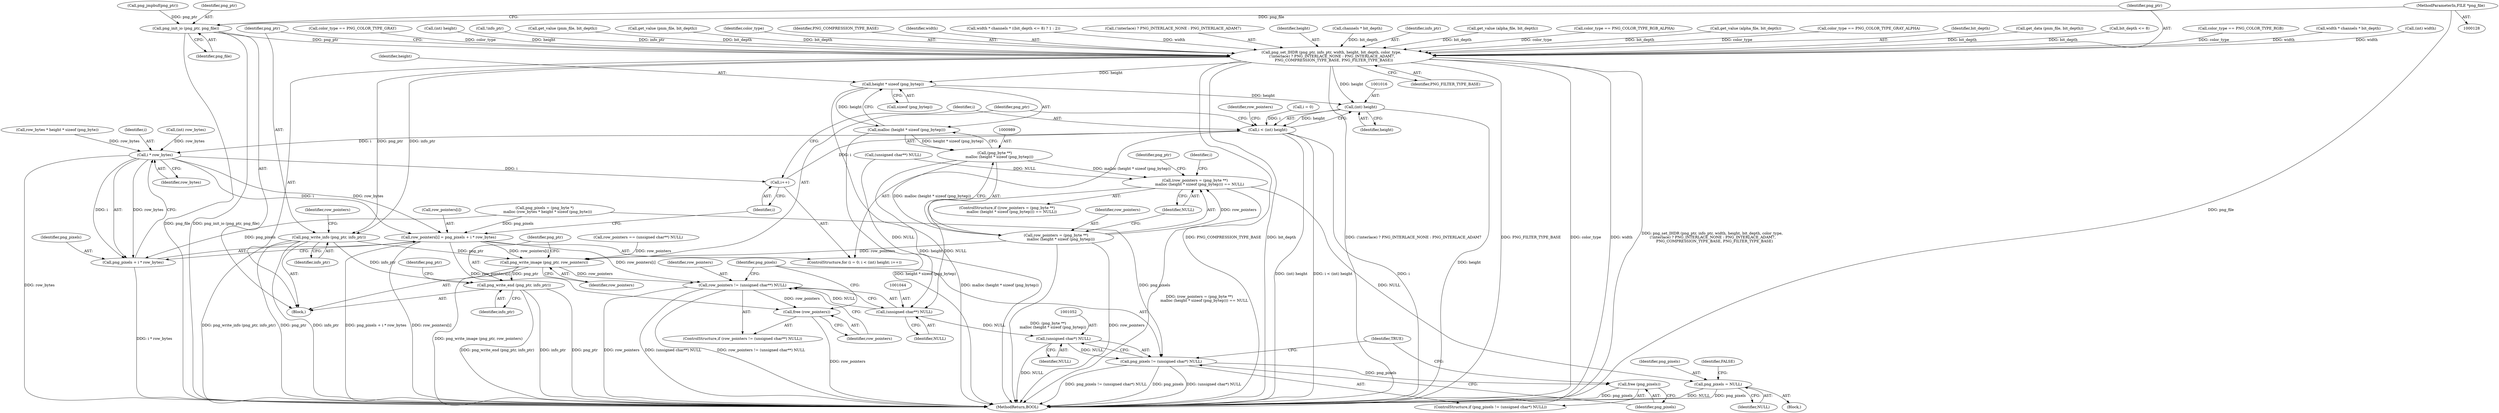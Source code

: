 digraph "0_Android_9d4853418ab2f754c2b63e091c29c5529b8b86ca_159@pointer" {
"1000130" [label="(MethodParameterIn,FILE *png_file)"];
"1000957" [label="(Call,png_init_io (png_ptr, png_file))"];
"1000960" [label="(Call,png_set_IHDR (png_ptr, info_ptr, width, height, bit_depth, color_type,\n (!interlace) ? PNG_INTERLACE_NONE : PNG_INTERLACE_ADAM7,\n    PNG_COMPRESSION_TYPE_BASE, PNG_FILTER_TYPE_BASE))"];
"1000974" [label="(Call,png_write_info (png_ptr, info_ptr))"];
"1001029" [label="(Call,png_write_image (png_ptr, row_pointers))"];
"1001032" [label="(Call,png_write_end (png_ptr, info_ptr))"];
"1001041" [label="(Call,row_pointers != (unsigned char**) NULL)"];
"1001046" [label="(Call,free (row_pointers))"];
"1000991" [label="(Call,height * sizeof (png_bytep))"];
"1000990" [label="(Call,malloc (height * sizeof (png_bytep)))"];
"1000988" [label="(Call,(png_byte **)\n        malloc (height * sizeof (png_bytep)))"];
"1000985" [label="(Call,(row_pointers = (png_byte **)\n        malloc (height * sizeof (png_bytep))) == NULL)"];
"1001004" [label="(Call,png_pixels = NULL)"];
"1001043" [label="(Call,(unsigned char**) NULL)"];
"1001051" [label="(Call,(unsigned char*) NULL)"];
"1001049" [label="(Call,png_pixels != (unsigned char*) NULL)"];
"1001054" [label="(Call,free (png_pixels))"];
"1000986" [label="(Call,row_pointers = (png_byte **)\n        malloc (height * sizeof (png_bytep)))"];
"1001015" [label="(Call,(int) height)"];
"1001013" [label="(Call,i < (int) height)"];
"1001026" [label="(Call,i * row_bytes)"];
"1001018" [label="(Call,i++)"];
"1001020" [label="(Call,row_pointers[i] = png_pixels + i * row_bytes)"];
"1001024" [label="(Call,png_pixels + i * row_bytes)"];
"1000796" [label="(Call,get_data (pnm_file, bit_depth))"];
"1000707" [label="(Call,bit_depth <= 8)"];
"1001004" [label="(Call,png_pixels = NULL)"];
"1001005" [label="(Identifier,png_pixels)"];
"1001046" [label="(Call,free (row_pointers))"];
"1000961" [label="(Identifier,png_ptr)"];
"1001051" [label="(Call,(unsigned char*) NULL)"];
"1001043" [label="(Call,(unsigned char**) NULL)"];
"1000958" [label="(Identifier,png_ptr)"];
"1000959" [label="(Identifier,png_file)"];
"1001041" [label="(Call,row_pointers != (unsigned char**) NULL)"];
"1000942" [label="(Call,png_jmpbuf(png_ptr))"];
"1000960" [label="(Call,png_set_IHDR (png_ptr, info_ptr, width, height, bit_depth, color_type,\n (!interlace) ? PNG_INTERLACE_NONE : PNG_INTERLACE_ADAM7,\n    PNG_COMPRESSION_TYPE_BASE, PNG_FILTER_TYPE_BASE))"];
"1000661" [label="(Call,color_type == PNG_COLOR_TYPE_RGB)"];
"1001057" [label="(Identifier,TRUE)"];
"1000692" [label="(Call,width * channels * bit_depth)"];
"1000980" [label="(Call,(unsigned char**) NULL)"];
"1001014" [label="(Identifier,i)"];
"1001006" [label="(Identifier,NULL)"];
"1000993" [label="(Call,sizeof (png_bytep))"];
"1001025" [label="(Identifier,png_pixels)"];
"1000976" [label="(Identifier,info_ptr)"];
"1001034" [label="(Identifier,info_ptr)"];
"1000714" [label="(Call,png_pixels = (png_byte *)\n     malloc (row_bytes * height * sizeof (png_byte)))"];
"1001053" [label="(Identifier,NULL)"];
"1000772" [label="(Call,(int) width)"];
"1000645" [label="(Call,color_type == PNG_COLOR_TYPE_GRAY)"];
"1001010" [label="(Call,i = 0)"];
"1000737" [label="(Call,(int) height)"];
"1001017" [label="(Identifier,height)"];
"1000130" [label="(MethodParameterIn,FILE *png_file)"];
"1000991" [label="(Call,height * sizeof (png_bytep))"];
"1001047" [label="(Identifier,row_pointers)"];
"1000915" [label="(Call,!info_ptr)"];
"1000988" [label="(Call,(png_byte **)\n        malloc (height * sizeof (png_bytep)))"];
"1000134" [label="(Block,)"];
"1000815" [label="(Call,get_value (pnm_file, bit_depth))"];
"1000973" [label="(Identifier,PNG_FILTER_TYPE_BASE)"];
"1001033" [label="(Identifier,png_ptr)"];
"1001048" [label="(ControlStructure,if (png_pixels != (unsigned char*) NULL))"];
"1000808" [label="(Call,get_value (pnm_file, bit_depth))"];
"1001011" [label="(Identifier,i)"];
"1001027" [label="(Identifier,i)"];
"1000987" [label="(Identifier,row_pointers)"];
"1001050" [label="(Identifier,png_pixels)"];
"1000978" [label="(Call,row_pointers == (unsigned char**) NULL)"];
"1000986" [label="(Call,row_pointers = (png_byte **)\n        malloc (height * sizeof (png_bytep)))"];
"1001018" [label="(Call,i++)"];
"1001008" [label="(Identifier,FALSE)"];
"1001026" [label="(Call,i * row_bytes)"];
"1000975" [label="(Identifier,png_ptr)"];
"1001015" [label="(Call,(int) height)"];
"1000966" [label="(Identifier,color_type)"];
"1000972" [label="(Identifier,PNG_COMPRESSION_TYPE_BASE)"];
"1000963" [label="(Identifier,width)"];
"1001009" [label="(ControlStructure,for (i = 0; i < (int) height; i++))"];
"1000702" [label="(Call,width * channels * ((bit_depth <= 8) ? 1 : 2))"];
"1000999" [label="(Identifier,png_ptr)"];
"1001042" [label="(Identifier,row_pointers)"];
"1001021" [label="(Call,row_pointers[i])"];
"1001030" [label="(Identifier,png_ptr)"];
"1000992" [label="(Identifier,height)"];
"1000990" [label="(Call,malloc (height * sizeof (png_bytep)))"];
"1001029" [label="(Call,png_write_image (png_ptr, row_pointers))"];
"1001024" [label="(Call,png_pixels + i * row_bytes)"];
"1001013" [label="(Call,i < (int) height)"];
"1001019" [label="(Identifier,i)"];
"1001020" [label="(Call,row_pointers[i] = png_pixels + i * row_bytes)"];
"1000985" [label="(Call,(row_pointers = (png_byte **)\n        malloc (height * sizeof (png_bytep))) == NULL)"];
"1000752" [label="(Call,(int) row_bytes)"];
"1000996" [label="(Block,)"];
"1000719" [label="(Call,row_bytes * height * sizeof (png_byte))"];
"1000967" [label="(Call,(!interlace) ? PNG_INTERLACE_NONE : PNG_INTERLACE_ADAM7)"];
"1001055" [label="(Identifier,png_pixels)"];
"1001049" [label="(Call,png_pixels != (unsigned char*) NULL)"];
"1001028" [label="(Identifier,row_bytes)"];
"1001058" [label="(MethodReturn,BOOL)"];
"1000964" [label="(Identifier,height)"];
"1000694" [label="(Call,channels * bit_depth)"];
"1001037" [label="(Identifier,png_ptr)"];
"1000962" [label="(Identifier,info_ptr)"];
"1001031" [label="(Identifier,row_pointers)"];
"1000861" [label="(Call,get_value (alpha_file, bit_depth))"];
"1001022" [label="(Identifier,row_pointers)"];
"1000974" [label="(Call,png_write_info (png_ptr, info_ptr))"];
"1000957" [label="(Call,png_init_io (png_ptr, png_file))"];
"1000669" [label="(Call,color_type == PNG_COLOR_TYPE_RGB_ALPHA)"];
"1000995" [label="(Identifier,NULL)"];
"1000868" [label="(Call,get_value (alpha_file, bit_depth))"];
"1000984" [label="(ControlStructure,if ((row_pointers = (png_byte **)\n        malloc (height * sizeof (png_bytep))) == NULL))"];
"1001032" [label="(Call,png_write_end (png_ptr, info_ptr))"];
"1000653" [label="(Call,color_type == PNG_COLOR_TYPE_GRAY_ALPHA)"];
"1001054" [label="(Call,free (png_pixels))"];
"1000965" [label="(Identifier,bit_depth)"];
"1001040" [label="(ControlStructure,if (row_pointers != (unsigned char**) NULL))"];
"1000979" [label="(Identifier,row_pointers)"];
"1001045" [label="(Identifier,NULL)"];
"1000130" -> "1000128"  [label="AST: "];
"1000130" -> "1001058"  [label="DDG: png_file"];
"1000130" -> "1000957"  [label="DDG: png_file"];
"1000957" -> "1000134"  [label="AST: "];
"1000957" -> "1000959"  [label="CFG: "];
"1000958" -> "1000957"  [label="AST: "];
"1000959" -> "1000957"  [label="AST: "];
"1000961" -> "1000957"  [label="CFG: "];
"1000957" -> "1001058"  [label="DDG: png_init_io (png_ptr, png_file)"];
"1000957" -> "1001058"  [label="DDG: png_file"];
"1000942" -> "1000957"  [label="DDG: png_ptr"];
"1000957" -> "1000960"  [label="DDG: png_ptr"];
"1000960" -> "1000134"  [label="AST: "];
"1000960" -> "1000973"  [label="CFG: "];
"1000961" -> "1000960"  [label="AST: "];
"1000962" -> "1000960"  [label="AST: "];
"1000963" -> "1000960"  [label="AST: "];
"1000964" -> "1000960"  [label="AST: "];
"1000965" -> "1000960"  [label="AST: "];
"1000966" -> "1000960"  [label="AST: "];
"1000967" -> "1000960"  [label="AST: "];
"1000972" -> "1000960"  [label="AST: "];
"1000973" -> "1000960"  [label="AST: "];
"1000975" -> "1000960"  [label="CFG: "];
"1000960" -> "1001058"  [label="DDG: PNG_COMPRESSION_TYPE_BASE"];
"1000960" -> "1001058"  [label="DDG: bit_depth"];
"1000960" -> "1001058"  [label="DDG: (!interlace) ? PNG_INTERLACE_NONE : PNG_INTERLACE_ADAM7"];
"1000960" -> "1001058"  [label="DDG: PNG_FILTER_TYPE_BASE"];
"1000960" -> "1001058"  [label="DDG: color_type"];
"1000960" -> "1001058"  [label="DDG: width"];
"1000960" -> "1001058"  [label="DDG: png_set_IHDR (png_ptr, info_ptr, width, height, bit_depth, color_type,\n (!interlace) ? PNG_INTERLACE_NONE : PNG_INTERLACE_ADAM7,\n    PNG_COMPRESSION_TYPE_BASE, PNG_FILTER_TYPE_BASE)"];
"1000915" -> "1000960"  [label="DDG: info_ptr"];
"1000692" -> "1000960"  [label="DDG: width"];
"1000772" -> "1000960"  [label="DDG: width"];
"1000702" -> "1000960"  [label="DDG: width"];
"1000737" -> "1000960"  [label="DDG: height"];
"1000808" -> "1000960"  [label="DDG: bit_depth"];
"1000694" -> "1000960"  [label="DDG: bit_depth"];
"1000868" -> "1000960"  [label="DDG: bit_depth"];
"1000861" -> "1000960"  [label="DDG: bit_depth"];
"1000796" -> "1000960"  [label="DDG: bit_depth"];
"1000815" -> "1000960"  [label="DDG: bit_depth"];
"1000707" -> "1000960"  [label="DDG: bit_depth"];
"1000645" -> "1000960"  [label="DDG: color_type"];
"1000661" -> "1000960"  [label="DDG: color_type"];
"1000669" -> "1000960"  [label="DDG: color_type"];
"1000653" -> "1000960"  [label="DDG: color_type"];
"1000960" -> "1000974"  [label="DDG: png_ptr"];
"1000960" -> "1000974"  [label="DDG: info_ptr"];
"1000960" -> "1000991"  [label="DDG: height"];
"1000960" -> "1001015"  [label="DDG: height"];
"1000974" -> "1000134"  [label="AST: "];
"1000974" -> "1000976"  [label="CFG: "];
"1000975" -> "1000974"  [label="AST: "];
"1000976" -> "1000974"  [label="AST: "];
"1000979" -> "1000974"  [label="CFG: "];
"1000974" -> "1001058"  [label="DDG: png_write_info (png_ptr, info_ptr)"];
"1000974" -> "1001058"  [label="DDG: png_ptr"];
"1000974" -> "1001058"  [label="DDG: info_ptr"];
"1000974" -> "1001029"  [label="DDG: png_ptr"];
"1000974" -> "1001032"  [label="DDG: info_ptr"];
"1001029" -> "1000134"  [label="AST: "];
"1001029" -> "1001031"  [label="CFG: "];
"1001030" -> "1001029"  [label="AST: "];
"1001031" -> "1001029"  [label="AST: "];
"1001033" -> "1001029"  [label="CFG: "];
"1001029" -> "1001058"  [label="DDG: png_write_image (png_ptr, row_pointers)"];
"1001020" -> "1001029"  [label="DDG: row_pointers[i]"];
"1000978" -> "1001029"  [label="DDG: row_pointers"];
"1000986" -> "1001029"  [label="DDG: row_pointers"];
"1001029" -> "1001032"  [label="DDG: png_ptr"];
"1001029" -> "1001041"  [label="DDG: row_pointers"];
"1001032" -> "1000134"  [label="AST: "];
"1001032" -> "1001034"  [label="CFG: "];
"1001033" -> "1001032"  [label="AST: "];
"1001034" -> "1001032"  [label="AST: "];
"1001037" -> "1001032"  [label="CFG: "];
"1001032" -> "1001058"  [label="DDG: png_ptr"];
"1001032" -> "1001058"  [label="DDG: png_write_end (png_ptr, info_ptr)"];
"1001032" -> "1001058"  [label="DDG: info_ptr"];
"1001041" -> "1001040"  [label="AST: "];
"1001041" -> "1001043"  [label="CFG: "];
"1001042" -> "1001041"  [label="AST: "];
"1001043" -> "1001041"  [label="AST: "];
"1001047" -> "1001041"  [label="CFG: "];
"1001050" -> "1001041"  [label="CFG: "];
"1001041" -> "1001058"  [label="DDG: row_pointers != (unsigned char**) NULL"];
"1001041" -> "1001058"  [label="DDG: row_pointers"];
"1001041" -> "1001058"  [label="DDG: (unsigned char**) NULL"];
"1001020" -> "1001041"  [label="DDG: row_pointers[i]"];
"1001043" -> "1001041"  [label="DDG: NULL"];
"1001041" -> "1001046"  [label="DDG: row_pointers"];
"1001046" -> "1001040"  [label="AST: "];
"1001046" -> "1001047"  [label="CFG: "];
"1001047" -> "1001046"  [label="AST: "];
"1001050" -> "1001046"  [label="CFG: "];
"1001046" -> "1001058"  [label="DDG: row_pointers"];
"1001020" -> "1001046"  [label="DDG: row_pointers[i]"];
"1000991" -> "1000990"  [label="AST: "];
"1000991" -> "1000993"  [label="CFG: "];
"1000992" -> "1000991"  [label="AST: "];
"1000993" -> "1000991"  [label="AST: "];
"1000990" -> "1000991"  [label="CFG: "];
"1000991" -> "1001058"  [label="DDG: height"];
"1000991" -> "1000990"  [label="DDG: height"];
"1000991" -> "1001015"  [label="DDG: height"];
"1000990" -> "1000988"  [label="AST: "];
"1000988" -> "1000990"  [label="CFG: "];
"1000990" -> "1001058"  [label="DDG: height * sizeof (png_bytep)"];
"1000990" -> "1000988"  [label="DDG: height * sizeof (png_bytep)"];
"1000988" -> "1000986"  [label="AST: "];
"1000989" -> "1000988"  [label="AST: "];
"1000986" -> "1000988"  [label="CFG: "];
"1000988" -> "1001058"  [label="DDG: malloc (height * sizeof (png_bytep))"];
"1000988" -> "1000985"  [label="DDG: malloc (height * sizeof (png_bytep))"];
"1000988" -> "1000986"  [label="DDG: malloc (height * sizeof (png_bytep))"];
"1000985" -> "1000984"  [label="AST: "];
"1000985" -> "1000995"  [label="CFG: "];
"1000986" -> "1000985"  [label="AST: "];
"1000995" -> "1000985"  [label="AST: "];
"1000999" -> "1000985"  [label="CFG: "];
"1001011" -> "1000985"  [label="CFG: "];
"1000985" -> "1001058"  [label="DDG: (row_pointers = (png_byte **)\n        malloc (height * sizeof (png_bytep))) == NULL"];
"1000986" -> "1000985"  [label="DDG: row_pointers"];
"1000980" -> "1000985"  [label="DDG: NULL"];
"1000985" -> "1001004"  [label="DDG: NULL"];
"1000985" -> "1001043"  [label="DDG: NULL"];
"1001004" -> "1000996"  [label="AST: "];
"1001004" -> "1001006"  [label="CFG: "];
"1001005" -> "1001004"  [label="AST: "];
"1001006" -> "1001004"  [label="AST: "];
"1001008" -> "1001004"  [label="CFG: "];
"1001004" -> "1001058"  [label="DDG: png_pixels"];
"1001004" -> "1001058"  [label="DDG: NULL"];
"1001043" -> "1001045"  [label="CFG: "];
"1001044" -> "1001043"  [label="AST: "];
"1001045" -> "1001043"  [label="AST: "];
"1000980" -> "1001043"  [label="DDG: NULL"];
"1001043" -> "1001051"  [label="DDG: NULL"];
"1001051" -> "1001049"  [label="AST: "];
"1001051" -> "1001053"  [label="CFG: "];
"1001052" -> "1001051"  [label="AST: "];
"1001053" -> "1001051"  [label="AST: "];
"1001049" -> "1001051"  [label="CFG: "];
"1001051" -> "1001058"  [label="DDG: NULL"];
"1001051" -> "1001049"  [label="DDG: NULL"];
"1001049" -> "1001048"  [label="AST: "];
"1001050" -> "1001049"  [label="AST: "];
"1001055" -> "1001049"  [label="CFG: "];
"1001057" -> "1001049"  [label="CFG: "];
"1001049" -> "1001058"  [label="DDG: (unsigned char*) NULL"];
"1001049" -> "1001058"  [label="DDG: png_pixels != (unsigned char*) NULL"];
"1001049" -> "1001058"  [label="DDG: png_pixels"];
"1000714" -> "1001049"  [label="DDG: png_pixels"];
"1001049" -> "1001054"  [label="DDG: png_pixels"];
"1001054" -> "1001048"  [label="AST: "];
"1001054" -> "1001055"  [label="CFG: "];
"1001055" -> "1001054"  [label="AST: "];
"1001057" -> "1001054"  [label="CFG: "];
"1001054" -> "1001058"  [label="DDG: png_pixels"];
"1000987" -> "1000986"  [label="AST: "];
"1000995" -> "1000986"  [label="CFG: "];
"1000986" -> "1001058"  [label="DDG: (png_byte **)\n        malloc (height * sizeof (png_bytep))"];
"1000986" -> "1001058"  [label="DDG: row_pointers"];
"1001015" -> "1001013"  [label="AST: "];
"1001015" -> "1001017"  [label="CFG: "];
"1001016" -> "1001015"  [label="AST: "];
"1001017" -> "1001015"  [label="AST: "];
"1001013" -> "1001015"  [label="CFG: "];
"1001015" -> "1001058"  [label="DDG: height"];
"1001015" -> "1001013"  [label="DDG: height"];
"1001013" -> "1001009"  [label="AST: "];
"1001014" -> "1001013"  [label="AST: "];
"1001022" -> "1001013"  [label="CFG: "];
"1001030" -> "1001013"  [label="CFG: "];
"1001013" -> "1001058"  [label="DDG: (int) height"];
"1001013" -> "1001058"  [label="DDG: i < (int) height"];
"1001013" -> "1001058"  [label="DDG: i"];
"1001018" -> "1001013"  [label="DDG: i"];
"1001010" -> "1001013"  [label="DDG: i"];
"1001013" -> "1001026"  [label="DDG: i"];
"1001026" -> "1001024"  [label="AST: "];
"1001026" -> "1001028"  [label="CFG: "];
"1001027" -> "1001026"  [label="AST: "];
"1001028" -> "1001026"  [label="AST: "];
"1001024" -> "1001026"  [label="CFG: "];
"1001026" -> "1001058"  [label="DDG: row_bytes"];
"1001026" -> "1001018"  [label="DDG: i"];
"1001026" -> "1001020"  [label="DDG: i"];
"1001026" -> "1001020"  [label="DDG: row_bytes"];
"1001026" -> "1001024"  [label="DDG: i"];
"1001026" -> "1001024"  [label="DDG: row_bytes"];
"1000752" -> "1001026"  [label="DDG: row_bytes"];
"1000719" -> "1001026"  [label="DDG: row_bytes"];
"1001018" -> "1001009"  [label="AST: "];
"1001018" -> "1001019"  [label="CFG: "];
"1001019" -> "1001018"  [label="AST: "];
"1001014" -> "1001018"  [label="CFG: "];
"1001020" -> "1001009"  [label="AST: "];
"1001020" -> "1001024"  [label="CFG: "];
"1001021" -> "1001020"  [label="AST: "];
"1001024" -> "1001020"  [label="AST: "];
"1001019" -> "1001020"  [label="CFG: "];
"1001020" -> "1001058"  [label="DDG: png_pixels + i * row_bytes"];
"1001020" -> "1001058"  [label="DDG: row_pointers[i]"];
"1000714" -> "1001020"  [label="DDG: png_pixels"];
"1001025" -> "1001024"  [label="AST: "];
"1001024" -> "1001058"  [label="DDG: i * row_bytes"];
"1000714" -> "1001024"  [label="DDG: png_pixels"];
}
